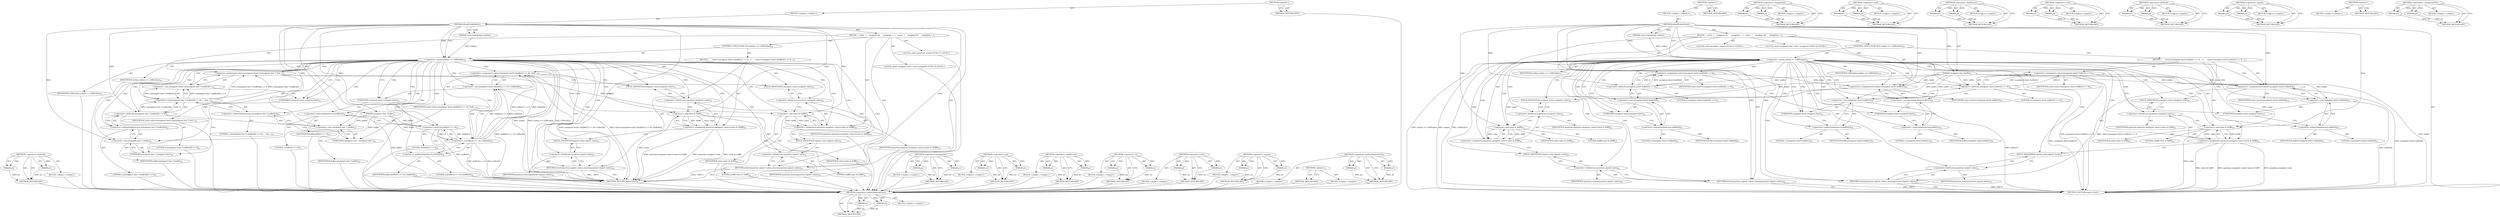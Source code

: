 digraph "&lt;operators&gt;.assignmentOr" {
vulnerable_118 [label=<(METHOD,&lt;operator&gt;.shiftLeft)>];
vulnerable_119 [label=<(PARAM,p1)>];
vulnerable_120 [label=<(PARAM,p2)>];
vulnerable_121 [label=<(BLOCK,&lt;empty&gt;,&lt;empty&gt;)>];
vulnerable_122 [label=<(METHOD_RETURN,ANY)>];
vulnerable_6 [label=<(METHOD,&lt;global&gt;)<SUB>1</SUB>>];
vulnerable_7 [label=<(BLOCK,&lt;empty&gt;,&lt;empty&gt;)<SUB>1</SUB>>];
vulnerable_8 [label=<(METHOD,ReadProfileShort)<SUB>1</SUB>>];
vulnerable_9 [label=<(PARAM,const EndianType endian)<SUB>1</SUB>>];
vulnerable_10 [label=<(PARAM,unsigned char *buffer)<SUB>2</SUB>>];
vulnerable_11 [label=<(BLOCK,{
  union
  {
    unsigned int
      unsigned_v...,{
  union
  {
    unsigned int
      unsigned_v...)<SUB>3</SUB>>];
vulnerable_12 [label="<(LOCAL,union quantum: union)<SUB>11</SUB>>"];
vulnerable_13 [label="<(LOCAL,short unsigned value: short unsigned)<SUB>14</SUB>>"];
vulnerable_14 [label=<(CONTROL_STRUCTURE,IF,if (endian == LSBEndian))<SUB>16</SUB>>];
vulnerable_15 [label=<(&lt;operator&gt;.equals,endian == LSBEndian)<SUB>16</SUB>>];
vulnerable_16 [label=<(IDENTIFIER,endian,endian == LSBEndian)<SUB>16</SUB>>];
vulnerable_17 [label=<(IDENTIFIER,LSBEndian,endian == LSBEndian)<SUB>16</SUB>>];
vulnerable_18 [label=<(BLOCK,{
      value=(unsigned short) ((buffer[1] &lt;&lt; 8...,{
      value=(unsigned short) ((buffer[1] &lt;&lt; 8...)<SUB>17</SUB>>];
vulnerable_19 [label=<(&lt;operator&gt;.assignment,value=(unsigned short) ((buffer[1] &lt;&lt; 8) | buff...)<SUB>18</SUB>>];
vulnerable_20 [label=<(IDENTIFIER,value,value=(unsigned short) ((buffer[1] &lt;&lt; 8) | buff...)<SUB>18</SUB>>];
vulnerable_21 [label=<(&lt;operator&gt;.cast,(unsigned short) ((buffer[1] &lt;&lt; 8) | buffer[0]))<SUB>18</SUB>>];
vulnerable_22 [label=<(UNKNOWN,unsigned short,unsigned short)<SUB>18</SUB>>];
vulnerable_23 [label=<(&lt;operator&gt;.or,(buffer[1] &lt;&lt; 8) | buffer[0])<SUB>18</SUB>>];
vulnerable_24 [label=<(&lt;operator&gt;.shiftLeft,buffer[1] &lt;&lt; 8)<SUB>18</SUB>>];
vulnerable_25 [label=<(&lt;operator&gt;.indirectIndexAccess,buffer[1])<SUB>18</SUB>>];
vulnerable_26 [label=<(IDENTIFIER,buffer,buffer[1] &lt;&lt; 8)<SUB>18</SUB>>];
vulnerable_27 [label=<(LITERAL,1,buffer[1] &lt;&lt; 8)<SUB>18</SUB>>];
vulnerable_28 [label=<(LITERAL,8,buffer[1] &lt;&lt; 8)<SUB>18</SUB>>];
vulnerable_29 [label=<(&lt;operator&gt;.indirectIndexAccess,buffer[0])<SUB>18</SUB>>];
vulnerable_30 [label=<(IDENTIFIER,buffer,(buffer[1] &lt;&lt; 8) | buffer[0])<SUB>18</SUB>>];
vulnerable_31 [label=<(LITERAL,0,(buffer[1] &lt;&lt; 8) | buffer[0])<SUB>18</SUB>>];
vulnerable_32 [label=<(&lt;operator&gt;.assignment,quantum.unsigned_value=(value &amp; 0xffff))<SUB>19</SUB>>];
vulnerable_33 [label=<(&lt;operator&gt;.fieldAccess,quantum.unsigned_value)<SUB>19</SUB>>];
vulnerable_34 [label=<(IDENTIFIER,quantum,quantum.unsigned_value=(value &amp; 0xffff))<SUB>19</SUB>>];
vulnerable_35 [label=<(FIELD_IDENTIFIER,unsigned_value,unsigned_value)<SUB>19</SUB>>];
vulnerable_36 [label=<(&lt;operator&gt;.and,value &amp; 0xffff)<SUB>19</SUB>>];
vulnerable_37 [label=<(IDENTIFIER,value,value &amp; 0xffff)<SUB>19</SUB>>];
vulnerable_38 [label=<(LITERAL,0xffff,value &amp; 0xffff)<SUB>19</SUB>>];
vulnerable_39 [label=<(RETURN,return(quantum.signed_value);,return(quantum.signed_value);)<SUB>20</SUB>>];
vulnerable_40 [label=<(&lt;operator&gt;.fieldAccess,quantum.signed_value)<SUB>20</SUB>>];
vulnerable_41 [label=<(IDENTIFIER,quantum,return(quantum.signed_value);)<SUB>20</SUB>>];
vulnerable_42 [label=<(FIELD_IDENTIFIER,signed_value,signed_value)<SUB>20</SUB>>];
vulnerable_43 [label=<(&lt;operator&gt;.assignment,value=(unsigned short) ((((unsigned char *) buf...)<SUB>22</SUB>>];
vulnerable_44 [label=<(IDENTIFIER,value,value=(unsigned short) ((((unsigned char *) buf...)<SUB>22</SUB>>];
vulnerable_45 [label=<(&lt;operator&gt;.cast,(unsigned short) ((((unsigned char *) buffer)[0...)<SUB>22</SUB>>];
vulnerable_46 [label=<(UNKNOWN,unsigned short,unsigned short)<SUB>22</SUB>>];
vulnerable_47 [label=<(&lt;operator&gt;.or,(((unsigned char *) buffer)[0] &lt;&lt; 8) |
    ((un...)<SUB>22</SUB>>];
vulnerable_48 [label=<(&lt;operator&gt;.shiftLeft,((unsigned char *) buffer)[0] &lt;&lt; 8)<SUB>22</SUB>>];
vulnerable_49 [label=<(&lt;operator&gt;.indirectIndexAccess,((unsigned char *) buffer)[0])<SUB>22</SUB>>];
vulnerable_50 [label=<(&lt;operator&gt;.cast,(unsigned char *) buffer)<SUB>22</SUB>>];
vulnerable_51 [label=<(UNKNOWN,unsigned char *,unsigned char *)<SUB>22</SUB>>];
vulnerable_52 [label=<(IDENTIFIER,buffer,(unsigned char *) buffer)<SUB>22</SUB>>];
vulnerable_53 [label=<(LITERAL,0,((unsigned char *) buffer)[0] &lt;&lt; 8)<SUB>22</SUB>>];
vulnerable_54 [label=<(LITERAL,8,((unsigned char *) buffer)[0] &lt;&lt; 8)<SUB>22</SUB>>];
vulnerable_55 [label=<(&lt;operator&gt;.indirectIndexAccess,((unsigned char *) buffer)[1])<SUB>23</SUB>>];
vulnerable_56 [label=<(&lt;operator&gt;.cast,(unsigned char *) buffer)<SUB>23</SUB>>];
vulnerable_57 [label=<(UNKNOWN,unsigned char *,unsigned char *)<SUB>23</SUB>>];
vulnerable_58 [label=<(IDENTIFIER,buffer,(unsigned char *) buffer)<SUB>23</SUB>>];
vulnerable_59 [label=<(LITERAL,1,(((unsigned char *) buffer)[0] &lt;&lt; 8) |
    ((un...)<SUB>23</SUB>>];
vulnerable_60 [label=<(&lt;operator&gt;.assignment,quantum.unsigned_value=(value &amp; 0xffff))<SUB>24</SUB>>];
vulnerable_61 [label=<(&lt;operator&gt;.fieldAccess,quantum.unsigned_value)<SUB>24</SUB>>];
vulnerable_62 [label=<(IDENTIFIER,quantum,quantum.unsigned_value=(value &amp; 0xffff))<SUB>24</SUB>>];
vulnerable_63 [label=<(FIELD_IDENTIFIER,unsigned_value,unsigned_value)<SUB>24</SUB>>];
vulnerable_64 [label=<(&lt;operator&gt;.and,value &amp; 0xffff)<SUB>24</SUB>>];
vulnerable_65 [label=<(IDENTIFIER,value,value &amp; 0xffff)<SUB>24</SUB>>];
vulnerable_66 [label=<(LITERAL,0xffff,value &amp; 0xffff)<SUB>24</SUB>>];
vulnerable_67 [label=<(RETURN,return(quantum.signed_value);,return(quantum.signed_value);)<SUB>25</SUB>>];
vulnerable_68 [label=<(&lt;operator&gt;.fieldAccess,quantum.signed_value)<SUB>25</SUB>>];
vulnerable_69 [label=<(IDENTIFIER,quantum,return(quantum.signed_value);)<SUB>25</SUB>>];
vulnerable_70 [label=<(FIELD_IDENTIFIER,signed_value,signed_value)<SUB>25</SUB>>];
vulnerable_71 [label=<(METHOD_RETURN,signed short)<SUB>1</SUB>>];
vulnerable_73 [label=<(METHOD_RETURN,ANY)<SUB>1</SUB>>];
vulnerable_103 [label=<(METHOD,&lt;operator&gt;.assignment)>];
vulnerable_104 [label=<(PARAM,p1)>];
vulnerable_105 [label=<(PARAM,p2)>];
vulnerable_106 [label=<(BLOCK,&lt;empty&gt;,&lt;empty&gt;)>];
vulnerable_107 [label=<(METHOD_RETURN,ANY)>];
vulnerable_133 [label=<(METHOD,&lt;operator&gt;.and)>];
vulnerable_134 [label=<(PARAM,p1)>];
vulnerable_135 [label=<(PARAM,p2)>];
vulnerable_136 [label=<(BLOCK,&lt;empty&gt;,&lt;empty&gt;)>];
vulnerable_137 [label=<(METHOD_RETURN,ANY)>];
vulnerable_128 [label=<(METHOD,&lt;operator&gt;.fieldAccess)>];
vulnerable_129 [label=<(PARAM,p1)>];
vulnerable_130 [label=<(PARAM,p2)>];
vulnerable_131 [label=<(BLOCK,&lt;empty&gt;,&lt;empty&gt;)>];
vulnerable_132 [label=<(METHOD_RETURN,ANY)>];
vulnerable_113 [label=<(METHOD,&lt;operator&gt;.or)>];
vulnerable_114 [label=<(PARAM,p1)>];
vulnerable_115 [label=<(PARAM,p2)>];
vulnerable_116 [label=<(BLOCK,&lt;empty&gt;,&lt;empty&gt;)>];
vulnerable_117 [label=<(METHOD_RETURN,ANY)>];
vulnerable_108 [label=<(METHOD,&lt;operator&gt;.cast)>];
vulnerable_109 [label=<(PARAM,p1)>];
vulnerable_110 [label=<(PARAM,p2)>];
vulnerable_111 [label=<(BLOCK,&lt;empty&gt;,&lt;empty&gt;)>];
vulnerable_112 [label=<(METHOD_RETURN,ANY)>];
vulnerable_98 [label=<(METHOD,&lt;operator&gt;.equals)>];
vulnerable_99 [label=<(PARAM,p1)>];
vulnerable_100 [label=<(PARAM,p2)>];
vulnerable_101 [label=<(BLOCK,&lt;empty&gt;,&lt;empty&gt;)>];
vulnerable_102 [label=<(METHOD_RETURN,ANY)>];
vulnerable_92 [label=<(METHOD,&lt;global&gt;)<SUB>1</SUB>>];
vulnerable_93 [label=<(BLOCK,&lt;empty&gt;,&lt;empty&gt;)>];
vulnerable_94 [label=<(METHOD_RETURN,ANY)>];
vulnerable_123 [label=<(METHOD,&lt;operator&gt;.indirectIndexAccess)>];
vulnerable_124 [label=<(PARAM,p1)>];
vulnerable_125 [label=<(PARAM,p2)>];
vulnerable_126 [label=<(BLOCK,&lt;empty&gt;,&lt;empty&gt;)>];
vulnerable_127 [label=<(METHOD_RETURN,ANY)>];
fixed_120 [label=<(METHOD,&lt;operator&gt;.indirectIndexAccess)>];
fixed_121 [label=<(PARAM,p1)>];
fixed_122 [label=<(PARAM,p2)>];
fixed_123 [label=<(BLOCK,&lt;empty&gt;,&lt;empty&gt;)>];
fixed_124 [label=<(METHOD_RETURN,ANY)>];
fixed_6 [label=<(METHOD,&lt;global&gt;)<SUB>1</SUB>>];
fixed_7 [label=<(BLOCK,&lt;empty&gt;,&lt;empty&gt;)<SUB>1</SUB>>];
fixed_8 [label=<(METHOD,ReadProfileShort)<SUB>1</SUB>>];
fixed_9 [label=<(PARAM,const EndianType endian)<SUB>1</SUB>>];
fixed_10 [label=<(PARAM,unsigned char *buffer)<SUB>2</SUB>>];
fixed_11 [label=<(BLOCK,{
  union
  {
    unsigned int
      unsigned_v...,{
  union
  {
    unsigned int
      unsigned_v...)<SUB>3</SUB>>];
fixed_12 [label="<(LOCAL,union quantum: union)<SUB>11</SUB>>"];
fixed_13 [label="<(LOCAL,short unsigned value: short unsigned)<SUB>14</SUB>>"];
fixed_14 [label=<(CONTROL_STRUCTURE,IF,if (endian == LSBEndian))<SUB>16</SUB>>];
fixed_15 [label=<(&lt;operator&gt;.equals,endian == LSBEndian)<SUB>16</SUB>>];
fixed_16 [label=<(IDENTIFIER,endian,endian == LSBEndian)<SUB>16</SUB>>];
fixed_17 [label=<(IDENTIFIER,LSBEndian,endian == LSBEndian)<SUB>16</SUB>>];
fixed_18 [label=<(BLOCK,{
      value=(unsigned short) buffer[1] &lt;&lt; 8;
...,{
      value=(unsigned short) buffer[1] &lt;&lt; 8;
...)<SUB>17</SUB>>];
fixed_19 [label=<(&lt;operator&gt;.assignment,value=(unsigned short) buffer[1] &lt;&lt; 8)<SUB>18</SUB>>];
fixed_20 [label=<(IDENTIFIER,value,value=(unsigned short) buffer[1] &lt;&lt; 8)<SUB>18</SUB>>];
fixed_21 [label=<(&lt;operator&gt;.shiftLeft,(unsigned short) buffer[1] &lt;&lt; 8)<SUB>18</SUB>>];
fixed_22 [label=<(&lt;operator&gt;.cast,(unsigned short) buffer[1])<SUB>18</SUB>>];
fixed_23 [label=<(UNKNOWN,unsigned short,unsigned short)<SUB>18</SUB>>];
fixed_24 [label=<(&lt;operator&gt;.indirectIndexAccess,buffer[1])<SUB>18</SUB>>];
fixed_25 [label=<(IDENTIFIER,buffer,(unsigned short) buffer[1])<SUB>18</SUB>>];
fixed_26 [label=<(LITERAL,1,(unsigned short) buffer[1])<SUB>18</SUB>>];
fixed_27 [label=<(LITERAL,8,(unsigned short) buffer[1] &lt;&lt; 8)<SUB>18</SUB>>];
fixed_28 [label=<(&lt;operators&gt;.assignmentOr,value|=(unsigned short) buffer[0])<SUB>19</SUB>>];
fixed_29 [label=<(IDENTIFIER,value,value|=(unsigned short) buffer[0])<SUB>19</SUB>>];
fixed_30 [label=<(&lt;operator&gt;.cast,(unsigned short) buffer[0])<SUB>19</SUB>>];
fixed_31 [label=<(UNKNOWN,unsigned short,unsigned short)<SUB>19</SUB>>];
fixed_32 [label=<(&lt;operator&gt;.indirectIndexAccess,buffer[0])<SUB>19</SUB>>];
fixed_33 [label=<(IDENTIFIER,buffer,(unsigned short) buffer[0])<SUB>19</SUB>>];
fixed_34 [label=<(LITERAL,0,(unsigned short) buffer[0])<SUB>19</SUB>>];
fixed_35 [label=<(&lt;operator&gt;.assignment,quantum.unsigned_value=value &amp; 0xffff)<SUB>20</SUB>>];
fixed_36 [label=<(&lt;operator&gt;.fieldAccess,quantum.unsigned_value)<SUB>20</SUB>>];
fixed_37 [label=<(IDENTIFIER,quantum,quantum.unsigned_value=value &amp; 0xffff)<SUB>20</SUB>>];
fixed_38 [label=<(FIELD_IDENTIFIER,unsigned_value,unsigned_value)<SUB>20</SUB>>];
fixed_39 [label=<(&lt;operator&gt;.and,value &amp; 0xffff)<SUB>20</SUB>>];
fixed_40 [label=<(IDENTIFIER,value,value &amp; 0xffff)<SUB>20</SUB>>];
fixed_41 [label=<(LITERAL,0xffff,value &amp; 0xffff)<SUB>20</SUB>>];
fixed_42 [label=<(RETURN,return(quantum.signed_value);,return(quantum.signed_value);)<SUB>21</SUB>>];
fixed_43 [label=<(&lt;operator&gt;.fieldAccess,quantum.signed_value)<SUB>21</SUB>>];
fixed_44 [label=<(IDENTIFIER,quantum,return(quantum.signed_value);)<SUB>21</SUB>>];
fixed_45 [label=<(FIELD_IDENTIFIER,signed_value,signed_value)<SUB>21</SUB>>];
fixed_46 [label=<(&lt;operator&gt;.assignment,value=(unsigned short) buffer[0] &lt;&lt; 8)<SUB>23</SUB>>];
fixed_47 [label=<(IDENTIFIER,value,value=(unsigned short) buffer[0] &lt;&lt; 8)<SUB>23</SUB>>];
fixed_48 [label=<(&lt;operator&gt;.shiftLeft,(unsigned short) buffer[0] &lt;&lt; 8)<SUB>23</SUB>>];
fixed_49 [label=<(&lt;operator&gt;.cast,(unsigned short) buffer[0])<SUB>23</SUB>>];
fixed_50 [label=<(UNKNOWN,unsigned short,unsigned short)<SUB>23</SUB>>];
fixed_51 [label=<(&lt;operator&gt;.indirectIndexAccess,buffer[0])<SUB>23</SUB>>];
fixed_52 [label=<(IDENTIFIER,buffer,(unsigned short) buffer[0])<SUB>23</SUB>>];
fixed_53 [label=<(LITERAL,0,(unsigned short) buffer[0])<SUB>23</SUB>>];
fixed_54 [label=<(LITERAL,8,(unsigned short) buffer[0] &lt;&lt; 8)<SUB>23</SUB>>];
fixed_55 [label=<(&lt;operators&gt;.assignmentOr,value|=(unsigned short) buffer[1])<SUB>24</SUB>>];
fixed_56 [label=<(IDENTIFIER,value,value|=(unsigned short) buffer[1])<SUB>24</SUB>>];
fixed_57 [label=<(&lt;operator&gt;.cast,(unsigned short) buffer[1])<SUB>24</SUB>>];
fixed_58 [label=<(UNKNOWN,unsigned short,unsigned short)<SUB>24</SUB>>];
fixed_59 [label=<(&lt;operator&gt;.indirectIndexAccess,buffer[1])<SUB>24</SUB>>];
fixed_60 [label=<(IDENTIFIER,buffer,(unsigned short) buffer[1])<SUB>24</SUB>>];
fixed_61 [label=<(LITERAL,1,(unsigned short) buffer[1])<SUB>24</SUB>>];
fixed_62 [label=<(&lt;operator&gt;.assignment,quantum.unsigned_value=value &amp; 0xffff)<SUB>25</SUB>>];
fixed_63 [label=<(&lt;operator&gt;.fieldAccess,quantum.unsigned_value)<SUB>25</SUB>>];
fixed_64 [label=<(IDENTIFIER,quantum,quantum.unsigned_value=value &amp; 0xffff)<SUB>25</SUB>>];
fixed_65 [label=<(FIELD_IDENTIFIER,unsigned_value,unsigned_value)<SUB>25</SUB>>];
fixed_66 [label=<(&lt;operator&gt;.and,value &amp; 0xffff)<SUB>25</SUB>>];
fixed_67 [label=<(IDENTIFIER,value,value &amp; 0xffff)<SUB>25</SUB>>];
fixed_68 [label=<(LITERAL,0xffff,value &amp; 0xffff)<SUB>25</SUB>>];
fixed_69 [label=<(RETURN,return(quantum.signed_value);,return(quantum.signed_value);)<SUB>26</SUB>>];
fixed_70 [label=<(&lt;operator&gt;.fieldAccess,quantum.signed_value)<SUB>26</SUB>>];
fixed_71 [label=<(IDENTIFIER,quantum,return(quantum.signed_value);)<SUB>26</SUB>>];
fixed_72 [label=<(FIELD_IDENTIFIER,signed_value,signed_value)<SUB>26</SUB>>];
fixed_73 [label=<(METHOD_RETURN,signed short)<SUB>1</SUB>>];
fixed_75 [label=<(METHOD_RETURN,ANY)<SUB>1</SUB>>];
fixed_105 [label=<(METHOD,&lt;operator&gt;.assignment)>];
fixed_106 [label=<(PARAM,p1)>];
fixed_107 [label=<(PARAM,p2)>];
fixed_108 [label=<(BLOCK,&lt;empty&gt;,&lt;empty&gt;)>];
fixed_109 [label=<(METHOD_RETURN,ANY)>];
fixed_135 [label=<(METHOD,&lt;operator&gt;.and)>];
fixed_136 [label=<(PARAM,p1)>];
fixed_137 [label=<(PARAM,p2)>];
fixed_138 [label=<(BLOCK,&lt;empty&gt;,&lt;empty&gt;)>];
fixed_139 [label=<(METHOD_RETURN,ANY)>];
fixed_130 [label=<(METHOD,&lt;operator&gt;.fieldAccess)>];
fixed_131 [label=<(PARAM,p1)>];
fixed_132 [label=<(PARAM,p2)>];
fixed_133 [label=<(BLOCK,&lt;empty&gt;,&lt;empty&gt;)>];
fixed_134 [label=<(METHOD_RETURN,ANY)>];
fixed_115 [label=<(METHOD,&lt;operator&gt;.cast)>];
fixed_116 [label=<(PARAM,p1)>];
fixed_117 [label=<(PARAM,p2)>];
fixed_118 [label=<(BLOCK,&lt;empty&gt;,&lt;empty&gt;)>];
fixed_119 [label=<(METHOD_RETURN,ANY)>];
fixed_110 [label=<(METHOD,&lt;operator&gt;.shiftLeft)>];
fixed_111 [label=<(PARAM,p1)>];
fixed_112 [label=<(PARAM,p2)>];
fixed_113 [label=<(BLOCK,&lt;empty&gt;,&lt;empty&gt;)>];
fixed_114 [label=<(METHOD_RETURN,ANY)>];
fixed_100 [label=<(METHOD,&lt;operator&gt;.equals)>];
fixed_101 [label=<(PARAM,p1)>];
fixed_102 [label=<(PARAM,p2)>];
fixed_103 [label=<(BLOCK,&lt;empty&gt;,&lt;empty&gt;)>];
fixed_104 [label=<(METHOD_RETURN,ANY)>];
fixed_94 [label=<(METHOD,&lt;global&gt;)<SUB>1</SUB>>];
fixed_95 [label=<(BLOCK,&lt;empty&gt;,&lt;empty&gt;)>];
fixed_96 [label=<(METHOD_RETURN,ANY)>];
fixed_125 [label=<(METHOD,&lt;operators&gt;.assignmentOr)>];
fixed_126 [label=<(PARAM,p1)>];
fixed_127 [label=<(PARAM,p2)>];
fixed_128 [label=<(BLOCK,&lt;empty&gt;,&lt;empty&gt;)>];
fixed_129 [label=<(METHOD_RETURN,ANY)>];
vulnerable_118 -> vulnerable_119  [key=0, label="AST: "];
vulnerable_118 -> vulnerable_119  [key=1, label="DDG: "];
vulnerable_118 -> vulnerable_121  [key=0, label="AST: "];
vulnerable_118 -> vulnerable_120  [key=0, label="AST: "];
vulnerable_118 -> vulnerable_120  [key=1, label="DDG: "];
vulnerable_118 -> vulnerable_122  [key=0, label="AST: "];
vulnerable_118 -> vulnerable_122  [key=1, label="CFG: "];
vulnerable_119 -> vulnerable_122  [key=0, label="DDG: p1"];
vulnerable_120 -> vulnerable_122  [key=0, label="DDG: p2"];
vulnerable_121 -> fixed_120  [key=0];
vulnerable_122 -> fixed_120  [key=0];
vulnerable_6 -> vulnerable_7  [key=0, label="AST: "];
vulnerable_6 -> vulnerable_73  [key=0, label="AST: "];
vulnerable_6 -> vulnerable_73  [key=1, label="CFG: "];
vulnerable_7 -> vulnerable_8  [key=0, label="AST: "];
vulnerable_8 -> vulnerable_9  [key=0, label="AST: "];
vulnerable_8 -> vulnerable_9  [key=1, label="DDG: "];
vulnerable_8 -> vulnerable_10  [key=0, label="AST: "];
vulnerable_8 -> vulnerable_10  [key=1, label="DDG: "];
vulnerable_8 -> vulnerable_11  [key=0, label="AST: "];
vulnerable_8 -> vulnerable_71  [key=0, label="AST: "];
vulnerable_8 -> vulnerable_15  [key=0, label="CFG: "];
vulnerable_8 -> vulnerable_15  [key=1, label="DDG: "];
vulnerable_8 -> vulnerable_67  [key=0, label="DDG: "];
vulnerable_8 -> vulnerable_39  [key=0, label="DDG: "];
vulnerable_8 -> vulnerable_64  [key=0, label="DDG: "];
vulnerable_8 -> vulnerable_36  [key=0, label="DDG: "];
vulnerable_8 -> vulnerable_48  [key=0, label="DDG: "];
vulnerable_8 -> vulnerable_56  [key=0, label="DDG: "];
vulnerable_8 -> vulnerable_24  [key=0, label="DDG: "];
vulnerable_8 -> vulnerable_50  [key=0, label="DDG: "];
vulnerable_9 -> vulnerable_15  [key=0, label="DDG: endian"];
vulnerable_10 -> vulnerable_71  [key=0, label="DDG: buffer"];
vulnerable_10 -> vulnerable_23  [key=0, label="DDG: buffer"];
vulnerable_10 -> vulnerable_56  [key=0, label="DDG: buffer"];
vulnerable_10 -> vulnerable_24  [key=0, label="DDG: buffer"];
vulnerable_10 -> vulnerable_50  [key=0, label="DDG: buffer"];
vulnerable_11 -> vulnerable_12  [key=0, label="AST: "];
vulnerable_11 -> vulnerable_13  [key=0, label="AST: "];
vulnerable_11 -> vulnerable_14  [key=0, label="AST: "];
vulnerable_11 -> vulnerable_43  [key=0, label="AST: "];
vulnerable_11 -> vulnerable_60  [key=0, label="AST: "];
vulnerable_11 -> vulnerable_67  [key=0, label="AST: "];
vulnerable_12 -> fixed_120  [key=0];
vulnerable_13 -> fixed_120  [key=0];
vulnerable_14 -> vulnerable_15  [key=0, label="AST: "];
vulnerable_14 -> vulnerable_18  [key=0, label="AST: "];
vulnerable_15 -> vulnerable_16  [key=0, label="AST: "];
vulnerable_15 -> vulnerable_17  [key=0, label="AST: "];
vulnerable_15 -> vulnerable_22  [key=0, label="CFG: "];
vulnerable_15 -> vulnerable_22  [key=1, label="CDG: "];
vulnerable_15 -> vulnerable_46  [key=0, label="CFG: "];
vulnerable_15 -> vulnerable_46  [key=1, label="CDG: "];
vulnerable_15 -> vulnerable_71  [key=0, label="DDG: endian"];
vulnerable_15 -> vulnerable_71  [key=1, label="DDG: endian == LSBEndian"];
vulnerable_15 -> vulnerable_71  [key=2, label="DDG: LSBEndian"];
vulnerable_15 -> vulnerable_47  [key=0, label="CDG: "];
vulnerable_15 -> vulnerable_21  [key=0, label="CDG: "];
vulnerable_15 -> vulnerable_48  [key=0, label="CDG: "];
vulnerable_15 -> vulnerable_32  [key=0, label="CDG: "];
vulnerable_15 -> vulnerable_68  [key=0, label="CDG: "];
vulnerable_15 -> vulnerable_49  [key=0, label="CDG: "];
vulnerable_15 -> vulnerable_60  [key=0, label="CDG: "];
vulnerable_15 -> vulnerable_64  [key=0, label="CDG: "];
vulnerable_15 -> vulnerable_42  [key=0, label="CDG: "];
vulnerable_15 -> vulnerable_51  [key=0, label="CDG: "];
vulnerable_15 -> vulnerable_57  [key=0, label="CDG: "];
vulnerable_15 -> vulnerable_19  [key=0, label="CDG: "];
vulnerable_15 -> vulnerable_25  [key=0, label="CDG: "];
vulnerable_15 -> vulnerable_56  [key=0, label="CDG: "];
vulnerable_15 -> vulnerable_67  [key=0, label="CDG: "];
vulnerable_15 -> vulnerable_45  [key=0, label="CDG: "];
vulnerable_15 -> vulnerable_40  [key=0, label="CDG: "];
vulnerable_15 -> vulnerable_29  [key=0, label="CDG: "];
vulnerable_15 -> vulnerable_50  [key=0, label="CDG: "];
vulnerable_15 -> vulnerable_35  [key=0, label="CDG: "];
vulnerable_15 -> vulnerable_43  [key=0, label="CDG: "];
vulnerable_15 -> vulnerable_24  [key=0, label="CDG: "];
vulnerable_15 -> vulnerable_33  [key=0, label="CDG: "];
vulnerable_15 -> vulnerable_61  [key=0, label="CDG: "];
vulnerable_15 -> vulnerable_23  [key=0, label="CDG: "];
vulnerable_15 -> vulnerable_36  [key=0, label="CDG: "];
vulnerable_15 -> vulnerable_70  [key=0, label="CDG: "];
vulnerable_15 -> vulnerable_63  [key=0, label="CDG: "];
vulnerable_15 -> vulnerable_55  [key=0, label="CDG: "];
vulnerable_15 -> vulnerable_39  [key=0, label="CDG: "];
vulnerable_16 -> fixed_120  [key=0];
vulnerable_17 -> fixed_120  [key=0];
vulnerable_18 -> vulnerable_19  [key=0, label="AST: "];
vulnerable_18 -> vulnerable_32  [key=0, label="AST: "];
vulnerable_18 -> vulnerable_39  [key=0, label="AST: "];
vulnerable_19 -> vulnerable_20  [key=0, label="AST: "];
vulnerable_19 -> vulnerable_21  [key=0, label="AST: "];
vulnerable_19 -> vulnerable_35  [key=0, label="CFG: "];
vulnerable_19 -> vulnerable_71  [key=0, label="DDG: (unsigned short) ((buffer[1] &lt;&lt; 8) | buffer[0])"];
vulnerable_19 -> vulnerable_71  [key=1, label="DDG: value=(unsigned short) ((buffer[1] &lt;&lt; 8) | buffer[0])"];
vulnerable_19 -> vulnerable_36  [key=0, label="DDG: value"];
vulnerable_20 -> fixed_120  [key=0];
vulnerable_21 -> vulnerable_22  [key=0, label="AST: "];
vulnerable_21 -> vulnerable_23  [key=0, label="AST: "];
vulnerable_21 -> vulnerable_19  [key=0, label="CFG: "];
vulnerable_21 -> vulnerable_71  [key=0, label="DDG: (buffer[1] &lt;&lt; 8) | buffer[0]"];
vulnerable_22 -> vulnerable_25  [key=0, label="CFG: "];
vulnerable_23 -> vulnerable_24  [key=0, label="AST: "];
vulnerable_23 -> vulnerable_29  [key=0, label="AST: "];
vulnerable_23 -> vulnerable_21  [key=0, label="CFG: "];
vulnerable_23 -> vulnerable_21  [key=1, label="DDG: buffer[1] &lt;&lt; 8"];
vulnerable_23 -> vulnerable_21  [key=2, label="DDG: buffer[0]"];
vulnerable_23 -> vulnerable_71  [key=0, label="DDG: buffer[1] &lt;&lt; 8"];
vulnerable_23 -> vulnerable_71  [key=1, label="DDG: buffer[0]"];
vulnerable_23 -> vulnerable_19  [key=0, label="DDG: buffer[1] &lt;&lt; 8"];
vulnerable_23 -> vulnerable_19  [key=1, label="DDG: buffer[0]"];
vulnerable_24 -> vulnerable_25  [key=0, label="AST: "];
vulnerable_24 -> vulnerable_28  [key=0, label="AST: "];
vulnerable_24 -> vulnerable_29  [key=0, label="CFG: "];
vulnerable_24 -> vulnerable_71  [key=0, label="DDG: buffer[1]"];
vulnerable_24 -> vulnerable_23  [key=0, label="DDG: buffer[1]"];
vulnerable_24 -> vulnerable_23  [key=1, label="DDG: 8"];
vulnerable_25 -> vulnerable_26  [key=0, label="AST: "];
vulnerable_25 -> vulnerable_27  [key=0, label="AST: "];
vulnerable_25 -> vulnerable_24  [key=0, label="CFG: "];
vulnerable_26 -> fixed_120  [key=0];
vulnerable_27 -> fixed_120  [key=0];
vulnerable_28 -> fixed_120  [key=0];
vulnerable_29 -> vulnerable_30  [key=0, label="AST: "];
vulnerable_29 -> vulnerable_31  [key=0, label="AST: "];
vulnerable_29 -> vulnerable_23  [key=0, label="CFG: "];
vulnerable_30 -> fixed_120  [key=0];
vulnerable_31 -> fixed_120  [key=0];
vulnerable_32 -> vulnerable_33  [key=0, label="AST: "];
vulnerable_32 -> vulnerable_36  [key=0, label="AST: "];
vulnerable_32 -> vulnerable_42  [key=0, label="CFG: "];
vulnerable_32 -> vulnerable_71  [key=0, label="DDG: quantum.unsigned_value"];
vulnerable_32 -> vulnerable_71  [key=1, label="DDG: value &amp; 0xffff"];
vulnerable_32 -> vulnerable_71  [key=2, label="DDG: quantum.unsigned_value=(value &amp; 0xffff)"];
vulnerable_33 -> vulnerable_34  [key=0, label="AST: "];
vulnerable_33 -> vulnerable_35  [key=0, label="AST: "];
vulnerable_33 -> vulnerable_36  [key=0, label="CFG: "];
vulnerable_34 -> fixed_120  [key=0];
vulnerable_35 -> vulnerable_33  [key=0, label="CFG: "];
vulnerable_36 -> vulnerable_37  [key=0, label="AST: "];
vulnerable_36 -> vulnerable_38  [key=0, label="AST: "];
vulnerable_36 -> vulnerable_32  [key=0, label="CFG: "];
vulnerable_36 -> vulnerable_32  [key=1, label="DDG: value"];
vulnerable_36 -> vulnerable_32  [key=2, label="DDG: 0xffff"];
vulnerable_36 -> vulnerable_71  [key=0, label="DDG: value"];
vulnerable_37 -> fixed_120  [key=0];
vulnerable_38 -> fixed_120  [key=0];
vulnerable_39 -> vulnerable_40  [key=0, label="AST: "];
vulnerable_39 -> vulnerable_71  [key=0, label="CFG: "];
vulnerable_39 -> vulnerable_71  [key=1, label="DDG: &lt;RET&gt;"];
vulnerable_40 -> vulnerable_41  [key=0, label="AST: "];
vulnerable_40 -> vulnerable_42  [key=0, label="AST: "];
vulnerable_40 -> vulnerable_39  [key=0, label="CFG: "];
vulnerable_41 -> fixed_120  [key=0];
vulnerable_42 -> vulnerable_40  [key=0, label="CFG: "];
vulnerable_43 -> vulnerable_44  [key=0, label="AST: "];
vulnerable_43 -> vulnerable_45  [key=0, label="AST: "];
vulnerable_43 -> vulnerable_63  [key=0, label="CFG: "];
vulnerable_43 -> vulnerable_64  [key=0, label="DDG: value"];
vulnerable_44 -> fixed_120  [key=0];
vulnerable_45 -> vulnerable_46  [key=0, label="AST: "];
vulnerable_45 -> vulnerable_47  [key=0, label="AST: "];
vulnerable_45 -> vulnerable_43  [key=0, label="CFG: "];
vulnerable_46 -> vulnerable_51  [key=0, label="CFG: "];
vulnerable_47 -> vulnerable_48  [key=0, label="AST: "];
vulnerable_47 -> vulnerable_55  [key=0, label="AST: "];
vulnerable_47 -> vulnerable_45  [key=0, label="CFG: "];
vulnerable_47 -> vulnerable_45  [key=1, label="DDG: ((unsigned char *) buffer)[0] &lt;&lt; 8"];
vulnerable_47 -> vulnerable_45  [key=2, label="DDG: ((unsigned char *) buffer)[1]"];
vulnerable_47 -> vulnerable_43  [key=0, label="DDG: ((unsigned char *) buffer)[0] &lt;&lt; 8"];
vulnerable_47 -> vulnerable_43  [key=1, label="DDG: ((unsigned char *) buffer)[1]"];
vulnerable_48 -> vulnerable_49  [key=0, label="AST: "];
vulnerable_48 -> vulnerable_54  [key=0, label="AST: "];
vulnerable_48 -> vulnerable_57  [key=0, label="CFG: "];
vulnerable_48 -> vulnerable_47  [key=0, label="DDG: ((unsigned char *) buffer)[0]"];
vulnerable_48 -> vulnerable_47  [key=1, label="DDG: 8"];
vulnerable_49 -> vulnerable_50  [key=0, label="AST: "];
vulnerable_49 -> vulnerable_53  [key=0, label="AST: "];
vulnerable_49 -> vulnerable_48  [key=0, label="CFG: "];
vulnerable_50 -> vulnerable_51  [key=0, label="AST: "];
vulnerable_50 -> vulnerable_52  [key=0, label="AST: "];
vulnerable_50 -> vulnerable_49  [key=0, label="CFG: "];
vulnerable_51 -> vulnerable_50  [key=0, label="CFG: "];
vulnerable_52 -> fixed_120  [key=0];
vulnerable_53 -> fixed_120  [key=0];
vulnerable_54 -> fixed_120  [key=0];
vulnerable_55 -> vulnerable_56  [key=0, label="AST: "];
vulnerable_55 -> vulnerable_59  [key=0, label="AST: "];
vulnerable_55 -> vulnerable_47  [key=0, label="CFG: "];
vulnerable_56 -> vulnerable_57  [key=0, label="AST: "];
vulnerable_56 -> vulnerable_58  [key=0, label="AST: "];
vulnerable_56 -> vulnerable_55  [key=0, label="CFG: "];
vulnerable_57 -> vulnerable_56  [key=0, label="CFG: "];
vulnerable_58 -> fixed_120  [key=0];
vulnerable_59 -> fixed_120  [key=0];
vulnerable_60 -> vulnerable_61  [key=0, label="AST: "];
vulnerable_60 -> vulnerable_64  [key=0, label="AST: "];
vulnerable_60 -> vulnerable_70  [key=0, label="CFG: "];
vulnerable_61 -> vulnerable_62  [key=0, label="AST: "];
vulnerable_61 -> vulnerable_63  [key=0, label="AST: "];
vulnerable_61 -> vulnerable_64  [key=0, label="CFG: "];
vulnerable_62 -> fixed_120  [key=0];
vulnerable_63 -> vulnerable_61  [key=0, label="CFG: "];
vulnerable_64 -> vulnerable_65  [key=0, label="AST: "];
vulnerable_64 -> vulnerable_66  [key=0, label="AST: "];
vulnerable_64 -> vulnerable_60  [key=0, label="CFG: "];
vulnerable_64 -> vulnerable_60  [key=1, label="DDG: value"];
vulnerable_64 -> vulnerable_60  [key=2, label="DDG: 0xffff"];
vulnerable_65 -> fixed_120  [key=0];
vulnerable_66 -> fixed_120  [key=0];
vulnerable_67 -> vulnerable_68  [key=0, label="AST: "];
vulnerable_67 -> vulnerable_71  [key=0, label="CFG: "];
vulnerable_67 -> vulnerable_71  [key=1, label="DDG: &lt;RET&gt;"];
vulnerable_68 -> vulnerable_69  [key=0, label="AST: "];
vulnerable_68 -> vulnerable_70  [key=0, label="AST: "];
vulnerable_68 -> vulnerable_67  [key=0, label="CFG: "];
vulnerable_69 -> fixed_120  [key=0];
vulnerable_70 -> vulnerable_68  [key=0, label="CFG: "];
vulnerable_71 -> fixed_120  [key=0];
vulnerable_73 -> fixed_120  [key=0];
vulnerable_103 -> vulnerable_104  [key=0, label="AST: "];
vulnerable_103 -> vulnerable_104  [key=1, label="DDG: "];
vulnerable_103 -> vulnerable_106  [key=0, label="AST: "];
vulnerable_103 -> vulnerable_105  [key=0, label="AST: "];
vulnerable_103 -> vulnerable_105  [key=1, label="DDG: "];
vulnerable_103 -> vulnerable_107  [key=0, label="AST: "];
vulnerable_103 -> vulnerable_107  [key=1, label="CFG: "];
vulnerable_104 -> vulnerable_107  [key=0, label="DDG: p1"];
vulnerable_105 -> vulnerable_107  [key=0, label="DDG: p2"];
vulnerable_106 -> fixed_120  [key=0];
vulnerable_107 -> fixed_120  [key=0];
vulnerable_133 -> vulnerable_134  [key=0, label="AST: "];
vulnerable_133 -> vulnerable_134  [key=1, label="DDG: "];
vulnerable_133 -> vulnerable_136  [key=0, label="AST: "];
vulnerable_133 -> vulnerable_135  [key=0, label="AST: "];
vulnerable_133 -> vulnerable_135  [key=1, label="DDG: "];
vulnerable_133 -> vulnerable_137  [key=0, label="AST: "];
vulnerable_133 -> vulnerable_137  [key=1, label="CFG: "];
vulnerable_134 -> vulnerable_137  [key=0, label="DDG: p1"];
vulnerable_135 -> vulnerable_137  [key=0, label="DDG: p2"];
vulnerable_136 -> fixed_120  [key=0];
vulnerable_137 -> fixed_120  [key=0];
vulnerable_128 -> vulnerable_129  [key=0, label="AST: "];
vulnerable_128 -> vulnerable_129  [key=1, label="DDG: "];
vulnerable_128 -> vulnerable_131  [key=0, label="AST: "];
vulnerable_128 -> vulnerable_130  [key=0, label="AST: "];
vulnerable_128 -> vulnerable_130  [key=1, label="DDG: "];
vulnerable_128 -> vulnerable_132  [key=0, label="AST: "];
vulnerable_128 -> vulnerable_132  [key=1, label="CFG: "];
vulnerable_129 -> vulnerable_132  [key=0, label="DDG: p1"];
vulnerable_130 -> vulnerable_132  [key=0, label="DDG: p2"];
vulnerable_131 -> fixed_120  [key=0];
vulnerable_132 -> fixed_120  [key=0];
vulnerable_113 -> vulnerable_114  [key=0, label="AST: "];
vulnerable_113 -> vulnerable_114  [key=1, label="DDG: "];
vulnerable_113 -> vulnerable_116  [key=0, label="AST: "];
vulnerable_113 -> vulnerable_115  [key=0, label="AST: "];
vulnerable_113 -> vulnerable_115  [key=1, label="DDG: "];
vulnerable_113 -> vulnerable_117  [key=0, label="AST: "];
vulnerable_113 -> vulnerable_117  [key=1, label="CFG: "];
vulnerable_114 -> vulnerable_117  [key=0, label="DDG: p1"];
vulnerable_115 -> vulnerable_117  [key=0, label="DDG: p2"];
vulnerable_116 -> fixed_120  [key=0];
vulnerable_117 -> fixed_120  [key=0];
vulnerable_108 -> vulnerable_109  [key=0, label="AST: "];
vulnerable_108 -> vulnerable_109  [key=1, label="DDG: "];
vulnerable_108 -> vulnerable_111  [key=0, label="AST: "];
vulnerable_108 -> vulnerable_110  [key=0, label="AST: "];
vulnerable_108 -> vulnerable_110  [key=1, label="DDG: "];
vulnerable_108 -> vulnerable_112  [key=0, label="AST: "];
vulnerable_108 -> vulnerable_112  [key=1, label="CFG: "];
vulnerable_109 -> vulnerable_112  [key=0, label="DDG: p1"];
vulnerable_110 -> vulnerable_112  [key=0, label="DDG: p2"];
vulnerable_111 -> fixed_120  [key=0];
vulnerable_112 -> fixed_120  [key=0];
vulnerable_98 -> vulnerable_99  [key=0, label="AST: "];
vulnerable_98 -> vulnerable_99  [key=1, label="DDG: "];
vulnerable_98 -> vulnerable_101  [key=0, label="AST: "];
vulnerable_98 -> vulnerable_100  [key=0, label="AST: "];
vulnerable_98 -> vulnerable_100  [key=1, label="DDG: "];
vulnerable_98 -> vulnerable_102  [key=0, label="AST: "];
vulnerable_98 -> vulnerable_102  [key=1, label="CFG: "];
vulnerable_99 -> vulnerable_102  [key=0, label="DDG: p1"];
vulnerable_100 -> vulnerable_102  [key=0, label="DDG: p2"];
vulnerable_101 -> fixed_120  [key=0];
vulnerable_102 -> fixed_120  [key=0];
vulnerable_92 -> vulnerable_93  [key=0, label="AST: "];
vulnerable_92 -> vulnerable_94  [key=0, label="AST: "];
vulnerable_92 -> vulnerable_94  [key=1, label="CFG: "];
vulnerable_93 -> fixed_120  [key=0];
vulnerable_94 -> fixed_120  [key=0];
vulnerable_123 -> vulnerable_124  [key=0, label="AST: "];
vulnerable_123 -> vulnerable_124  [key=1, label="DDG: "];
vulnerable_123 -> vulnerable_126  [key=0, label="AST: "];
vulnerable_123 -> vulnerable_125  [key=0, label="AST: "];
vulnerable_123 -> vulnerable_125  [key=1, label="DDG: "];
vulnerable_123 -> vulnerable_127  [key=0, label="AST: "];
vulnerable_123 -> vulnerable_127  [key=1, label="CFG: "];
vulnerable_124 -> vulnerable_127  [key=0, label="DDG: p1"];
vulnerable_125 -> vulnerable_127  [key=0, label="DDG: p2"];
vulnerable_126 -> fixed_120  [key=0];
vulnerable_127 -> fixed_120  [key=0];
fixed_120 -> fixed_121  [key=0, label="AST: "];
fixed_120 -> fixed_121  [key=1, label="DDG: "];
fixed_120 -> fixed_123  [key=0, label="AST: "];
fixed_120 -> fixed_122  [key=0, label="AST: "];
fixed_120 -> fixed_122  [key=1, label="DDG: "];
fixed_120 -> fixed_124  [key=0, label="AST: "];
fixed_120 -> fixed_124  [key=1, label="CFG: "];
fixed_121 -> fixed_124  [key=0, label="DDG: p1"];
fixed_122 -> fixed_124  [key=0, label="DDG: p2"];
fixed_6 -> fixed_7  [key=0, label="AST: "];
fixed_6 -> fixed_75  [key=0, label="AST: "];
fixed_6 -> fixed_75  [key=1, label="CFG: "];
fixed_7 -> fixed_8  [key=0, label="AST: "];
fixed_8 -> fixed_9  [key=0, label="AST: "];
fixed_8 -> fixed_9  [key=1, label="DDG: "];
fixed_8 -> fixed_10  [key=0, label="AST: "];
fixed_8 -> fixed_10  [key=1, label="DDG: "];
fixed_8 -> fixed_11  [key=0, label="AST: "];
fixed_8 -> fixed_73  [key=0, label="AST: "];
fixed_8 -> fixed_15  [key=0, label="CFG: "];
fixed_8 -> fixed_15  [key=1, label="DDG: "];
fixed_8 -> fixed_69  [key=0, label="DDG: "];
fixed_8 -> fixed_55  [key=0, label="DDG: "];
fixed_8 -> fixed_42  [key=0, label="DDG: "];
fixed_8 -> fixed_48  [key=0, label="DDG: "];
fixed_8 -> fixed_66  [key=0, label="DDG: "];
fixed_8 -> fixed_28  [key=0, label="DDG: "];
fixed_8 -> fixed_21  [key=0, label="DDG: "];
fixed_8 -> fixed_39  [key=0, label="DDG: "];
fixed_9 -> fixed_15  [key=0, label="DDG: endian"];
fixed_10 -> fixed_73  [key=0, label="DDG: buffer"];
fixed_10 -> fixed_55  [key=0, label="DDG: buffer"];
fixed_10 -> fixed_28  [key=0, label="DDG: buffer"];
fixed_10 -> fixed_48  [key=0, label="DDG: buffer"];
fixed_10 -> fixed_57  [key=0, label="DDG: buffer"];
fixed_10 -> fixed_49  [key=0, label="DDG: buffer"];
fixed_10 -> fixed_21  [key=0, label="DDG: buffer"];
fixed_10 -> fixed_30  [key=0, label="DDG: buffer"];
fixed_10 -> fixed_22  [key=0, label="DDG: buffer"];
fixed_11 -> fixed_12  [key=0, label="AST: "];
fixed_11 -> fixed_13  [key=0, label="AST: "];
fixed_11 -> fixed_14  [key=0, label="AST: "];
fixed_11 -> fixed_46  [key=0, label="AST: "];
fixed_11 -> fixed_55  [key=0, label="AST: "];
fixed_11 -> fixed_62  [key=0, label="AST: "];
fixed_11 -> fixed_69  [key=0, label="AST: "];
fixed_14 -> fixed_15  [key=0, label="AST: "];
fixed_14 -> fixed_18  [key=0, label="AST: "];
fixed_15 -> fixed_16  [key=0, label="AST: "];
fixed_15 -> fixed_17  [key=0, label="AST: "];
fixed_15 -> fixed_23  [key=0, label="CFG: "];
fixed_15 -> fixed_23  [key=1, label="CDG: "];
fixed_15 -> fixed_50  [key=0, label="CFG: "];
fixed_15 -> fixed_50  [key=1, label="CDG: "];
fixed_15 -> fixed_73  [key=0, label="DDG: endian"];
fixed_15 -> fixed_73  [key=1, label="DDG: endian == LSBEndian"];
fixed_15 -> fixed_73  [key=2, label="DDG: LSBEndian"];
fixed_15 -> fixed_30  [key=0, label="CDG: "];
fixed_15 -> fixed_21  [key=0, label="CDG: "];
fixed_15 -> fixed_48  [key=0, label="CDG: "];
fixed_15 -> fixed_32  [key=0, label="CDG: "];
fixed_15 -> fixed_49  [key=0, label="CDG: "];
fixed_15 -> fixed_42  [key=0, label="CDG: "];
fixed_15 -> fixed_51  [key=0, label="CDG: "];
fixed_15 -> fixed_57  [key=0, label="CDG: "];
fixed_15 -> fixed_19  [key=0, label="CDG: "];
fixed_15 -> fixed_28  [key=0, label="CDG: "];
fixed_15 -> fixed_66  [key=0, label="CDG: "];
fixed_15 -> fixed_46  [key=0, label="CDG: "];
fixed_15 -> fixed_38  [key=0, label="CDG: "];
fixed_15 -> fixed_72  [key=0, label="CDG: "];
fixed_15 -> fixed_69  [key=0, label="CDG: "];
fixed_15 -> fixed_22  [key=0, label="CDG: "];
fixed_15 -> fixed_45  [key=0, label="CDG: "];
fixed_15 -> fixed_65  [key=0, label="CDG: "];
fixed_15 -> fixed_59  [key=0, label="CDG: "];
fixed_15 -> fixed_35  [key=0, label="CDG: "];
fixed_15 -> fixed_43  [key=0, label="CDG: "];
fixed_15 -> fixed_24  [key=0, label="CDG: "];
fixed_15 -> fixed_58  [key=0, label="CDG: "];
fixed_15 -> fixed_36  [key=0, label="CDG: "];
fixed_15 -> fixed_70  [key=0, label="CDG: "];
fixed_15 -> fixed_63  [key=0, label="CDG: "];
fixed_15 -> fixed_55  [key=0, label="CDG: "];
fixed_15 -> fixed_62  [key=0, label="CDG: "];
fixed_15 -> fixed_39  [key=0, label="CDG: "];
fixed_15 -> fixed_31  [key=0, label="CDG: "];
fixed_18 -> fixed_19  [key=0, label="AST: "];
fixed_18 -> fixed_28  [key=0, label="AST: "];
fixed_18 -> fixed_35  [key=0, label="AST: "];
fixed_18 -> fixed_42  [key=0, label="AST: "];
fixed_19 -> fixed_20  [key=0, label="AST: "];
fixed_19 -> fixed_21  [key=0, label="AST: "];
fixed_19 -> fixed_31  [key=0, label="CFG: "];
fixed_19 -> fixed_73  [key=0, label="DDG: (unsigned short) buffer[1] &lt;&lt; 8"];
fixed_19 -> fixed_73  [key=1, label="DDG: value=(unsigned short) buffer[1] &lt;&lt; 8"];
fixed_19 -> fixed_28  [key=0, label="DDG: value"];
fixed_21 -> fixed_22  [key=0, label="AST: "];
fixed_21 -> fixed_27  [key=0, label="AST: "];
fixed_21 -> fixed_19  [key=0, label="CFG: "];
fixed_21 -> fixed_19  [key=1, label="DDG: (unsigned short) buffer[1]"];
fixed_21 -> fixed_19  [key=2, label="DDG: 8"];
fixed_21 -> fixed_73  [key=0, label="DDG: (unsigned short) buffer[1]"];
fixed_22 -> fixed_23  [key=0, label="AST: "];
fixed_22 -> fixed_24  [key=0, label="AST: "];
fixed_22 -> fixed_21  [key=0, label="CFG: "];
fixed_22 -> fixed_73  [key=0, label="DDG: buffer[1]"];
fixed_23 -> fixed_24  [key=0, label="CFG: "];
fixed_24 -> fixed_25  [key=0, label="AST: "];
fixed_24 -> fixed_26  [key=0, label="AST: "];
fixed_24 -> fixed_22  [key=0, label="CFG: "];
fixed_28 -> fixed_29  [key=0, label="AST: "];
fixed_28 -> fixed_30  [key=0, label="AST: "];
fixed_28 -> fixed_38  [key=0, label="CFG: "];
fixed_28 -> fixed_73  [key=0, label="DDG: (unsigned short) buffer[0]"];
fixed_28 -> fixed_39  [key=0, label="DDG: value"];
fixed_30 -> fixed_31  [key=0, label="AST: "];
fixed_30 -> fixed_32  [key=0, label="AST: "];
fixed_30 -> fixed_28  [key=0, label="CFG: "];
fixed_30 -> fixed_73  [key=0, label="DDG: buffer[0]"];
fixed_31 -> fixed_32  [key=0, label="CFG: "];
fixed_32 -> fixed_33  [key=0, label="AST: "];
fixed_32 -> fixed_34  [key=0, label="AST: "];
fixed_32 -> fixed_30  [key=0, label="CFG: "];
fixed_35 -> fixed_36  [key=0, label="AST: "];
fixed_35 -> fixed_39  [key=0, label="AST: "];
fixed_35 -> fixed_45  [key=0, label="CFG: "];
fixed_35 -> fixed_73  [key=0, label="DDG: quantum.unsigned_value"];
fixed_35 -> fixed_73  [key=1, label="DDG: value &amp; 0xffff"];
fixed_35 -> fixed_73  [key=2, label="DDG: quantum.unsigned_value=value &amp; 0xffff"];
fixed_36 -> fixed_37  [key=0, label="AST: "];
fixed_36 -> fixed_38  [key=0, label="AST: "];
fixed_36 -> fixed_39  [key=0, label="CFG: "];
fixed_38 -> fixed_36  [key=0, label="CFG: "];
fixed_39 -> fixed_40  [key=0, label="AST: "];
fixed_39 -> fixed_41  [key=0, label="AST: "];
fixed_39 -> fixed_35  [key=0, label="CFG: "];
fixed_39 -> fixed_35  [key=1, label="DDG: value"];
fixed_39 -> fixed_35  [key=2, label="DDG: 0xffff"];
fixed_39 -> fixed_73  [key=0, label="DDG: value"];
fixed_42 -> fixed_43  [key=0, label="AST: "];
fixed_42 -> fixed_73  [key=0, label="CFG: "];
fixed_42 -> fixed_73  [key=1, label="DDG: &lt;RET&gt;"];
fixed_43 -> fixed_44  [key=0, label="AST: "];
fixed_43 -> fixed_45  [key=0, label="AST: "];
fixed_43 -> fixed_42  [key=0, label="CFG: "];
fixed_45 -> fixed_43  [key=0, label="CFG: "];
fixed_46 -> fixed_47  [key=0, label="AST: "];
fixed_46 -> fixed_48  [key=0, label="AST: "];
fixed_46 -> fixed_58  [key=0, label="CFG: "];
fixed_46 -> fixed_55  [key=0, label="DDG: value"];
fixed_48 -> fixed_49  [key=0, label="AST: "];
fixed_48 -> fixed_54  [key=0, label="AST: "];
fixed_48 -> fixed_46  [key=0, label="CFG: "];
fixed_48 -> fixed_46  [key=1, label="DDG: (unsigned short) buffer[0]"];
fixed_48 -> fixed_46  [key=2, label="DDG: 8"];
fixed_49 -> fixed_50  [key=0, label="AST: "];
fixed_49 -> fixed_51  [key=0, label="AST: "];
fixed_49 -> fixed_48  [key=0, label="CFG: "];
fixed_50 -> fixed_51  [key=0, label="CFG: "];
fixed_51 -> fixed_52  [key=0, label="AST: "];
fixed_51 -> fixed_53  [key=0, label="AST: "];
fixed_51 -> fixed_49  [key=0, label="CFG: "];
fixed_55 -> fixed_56  [key=0, label="AST: "];
fixed_55 -> fixed_57  [key=0, label="AST: "];
fixed_55 -> fixed_65  [key=0, label="CFG: "];
fixed_55 -> fixed_66  [key=0, label="DDG: value"];
fixed_57 -> fixed_58  [key=0, label="AST: "];
fixed_57 -> fixed_59  [key=0, label="AST: "];
fixed_57 -> fixed_55  [key=0, label="CFG: "];
fixed_58 -> fixed_59  [key=0, label="CFG: "];
fixed_59 -> fixed_60  [key=0, label="AST: "];
fixed_59 -> fixed_61  [key=0, label="AST: "];
fixed_59 -> fixed_57  [key=0, label="CFG: "];
fixed_62 -> fixed_63  [key=0, label="AST: "];
fixed_62 -> fixed_66  [key=0, label="AST: "];
fixed_62 -> fixed_72  [key=0, label="CFG: "];
fixed_63 -> fixed_64  [key=0, label="AST: "];
fixed_63 -> fixed_65  [key=0, label="AST: "];
fixed_63 -> fixed_66  [key=0, label="CFG: "];
fixed_65 -> fixed_63  [key=0, label="CFG: "];
fixed_66 -> fixed_67  [key=0, label="AST: "];
fixed_66 -> fixed_68  [key=0, label="AST: "];
fixed_66 -> fixed_62  [key=0, label="CFG: "];
fixed_66 -> fixed_62  [key=1, label="DDG: value"];
fixed_66 -> fixed_62  [key=2, label="DDG: 0xffff"];
fixed_69 -> fixed_70  [key=0, label="AST: "];
fixed_69 -> fixed_73  [key=0, label="CFG: "];
fixed_69 -> fixed_73  [key=1, label="DDG: &lt;RET&gt;"];
fixed_70 -> fixed_71  [key=0, label="AST: "];
fixed_70 -> fixed_72  [key=0, label="AST: "];
fixed_70 -> fixed_69  [key=0, label="CFG: "];
fixed_72 -> fixed_70  [key=0, label="CFG: "];
fixed_105 -> fixed_106  [key=0, label="AST: "];
fixed_105 -> fixed_106  [key=1, label="DDG: "];
fixed_105 -> fixed_108  [key=0, label="AST: "];
fixed_105 -> fixed_107  [key=0, label="AST: "];
fixed_105 -> fixed_107  [key=1, label="DDG: "];
fixed_105 -> fixed_109  [key=0, label="AST: "];
fixed_105 -> fixed_109  [key=1, label="CFG: "];
fixed_106 -> fixed_109  [key=0, label="DDG: p1"];
fixed_107 -> fixed_109  [key=0, label="DDG: p2"];
fixed_135 -> fixed_136  [key=0, label="AST: "];
fixed_135 -> fixed_136  [key=1, label="DDG: "];
fixed_135 -> fixed_138  [key=0, label="AST: "];
fixed_135 -> fixed_137  [key=0, label="AST: "];
fixed_135 -> fixed_137  [key=1, label="DDG: "];
fixed_135 -> fixed_139  [key=0, label="AST: "];
fixed_135 -> fixed_139  [key=1, label="CFG: "];
fixed_136 -> fixed_139  [key=0, label="DDG: p1"];
fixed_137 -> fixed_139  [key=0, label="DDG: p2"];
fixed_130 -> fixed_131  [key=0, label="AST: "];
fixed_130 -> fixed_131  [key=1, label="DDG: "];
fixed_130 -> fixed_133  [key=0, label="AST: "];
fixed_130 -> fixed_132  [key=0, label="AST: "];
fixed_130 -> fixed_132  [key=1, label="DDG: "];
fixed_130 -> fixed_134  [key=0, label="AST: "];
fixed_130 -> fixed_134  [key=1, label="CFG: "];
fixed_131 -> fixed_134  [key=0, label="DDG: p1"];
fixed_132 -> fixed_134  [key=0, label="DDG: p2"];
fixed_115 -> fixed_116  [key=0, label="AST: "];
fixed_115 -> fixed_116  [key=1, label="DDG: "];
fixed_115 -> fixed_118  [key=0, label="AST: "];
fixed_115 -> fixed_117  [key=0, label="AST: "];
fixed_115 -> fixed_117  [key=1, label="DDG: "];
fixed_115 -> fixed_119  [key=0, label="AST: "];
fixed_115 -> fixed_119  [key=1, label="CFG: "];
fixed_116 -> fixed_119  [key=0, label="DDG: p1"];
fixed_117 -> fixed_119  [key=0, label="DDG: p2"];
fixed_110 -> fixed_111  [key=0, label="AST: "];
fixed_110 -> fixed_111  [key=1, label="DDG: "];
fixed_110 -> fixed_113  [key=0, label="AST: "];
fixed_110 -> fixed_112  [key=0, label="AST: "];
fixed_110 -> fixed_112  [key=1, label="DDG: "];
fixed_110 -> fixed_114  [key=0, label="AST: "];
fixed_110 -> fixed_114  [key=1, label="CFG: "];
fixed_111 -> fixed_114  [key=0, label="DDG: p1"];
fixed_112 -> fixed_114  [key=0, label="DDG: p2"];
fixed_100 -> fixed_101  [key=0, label="AST: "];
fixed_100 -> fixed_101  [key=1, label="DDG: "];
fixed_100 -> fixed_103  [key=0, label="AST: "];
fixed_100 -> fixed_102  [key=0, label="AST: "];
fixed_100 -> fixed_102  [key=1, label="DDG: "];
fixed_100 -> fixed_104  [key=0, label="AST: "];
fixed_100 -> fixed_104  [key=1, label="CFG: "];
fixed_101 -> fixed_104  [key=0, label="DDG: p1"];
fixed_102 -> fixed_104  [key=0, label="DDG: p2"];
fixed_94 -> fixed_95  [key=0, label="AST: "];
fixed_94 -> fixed_96  [key=0, label="AST: "];
fixed_94 -> fixed_96  [key=1, label="CFG: "];
fixed_125 -> fixed_126  [key=0, label="AST: "];
fixed_125 -> fixed_126  [key=1, label="DDG: "];
fixed_125 -> fixed_128  [key=0, label="AST: "];
fixed_125 -> fixed_127  [key=0, label="AST: "];
fixed_125 -> fixed_127  [key=1, label="DDG: "];
fixed_125 -> fixed_129  [key=0, label="AST: "];
fixed_125 -> fixed_129  [key=1, label="CFG: "];
fixed_126 -> fixed_129  [key=0, label="DDG: p1"];
fixed_127 -> fixed_129  [key=0, label="DDG: p2"];
}
